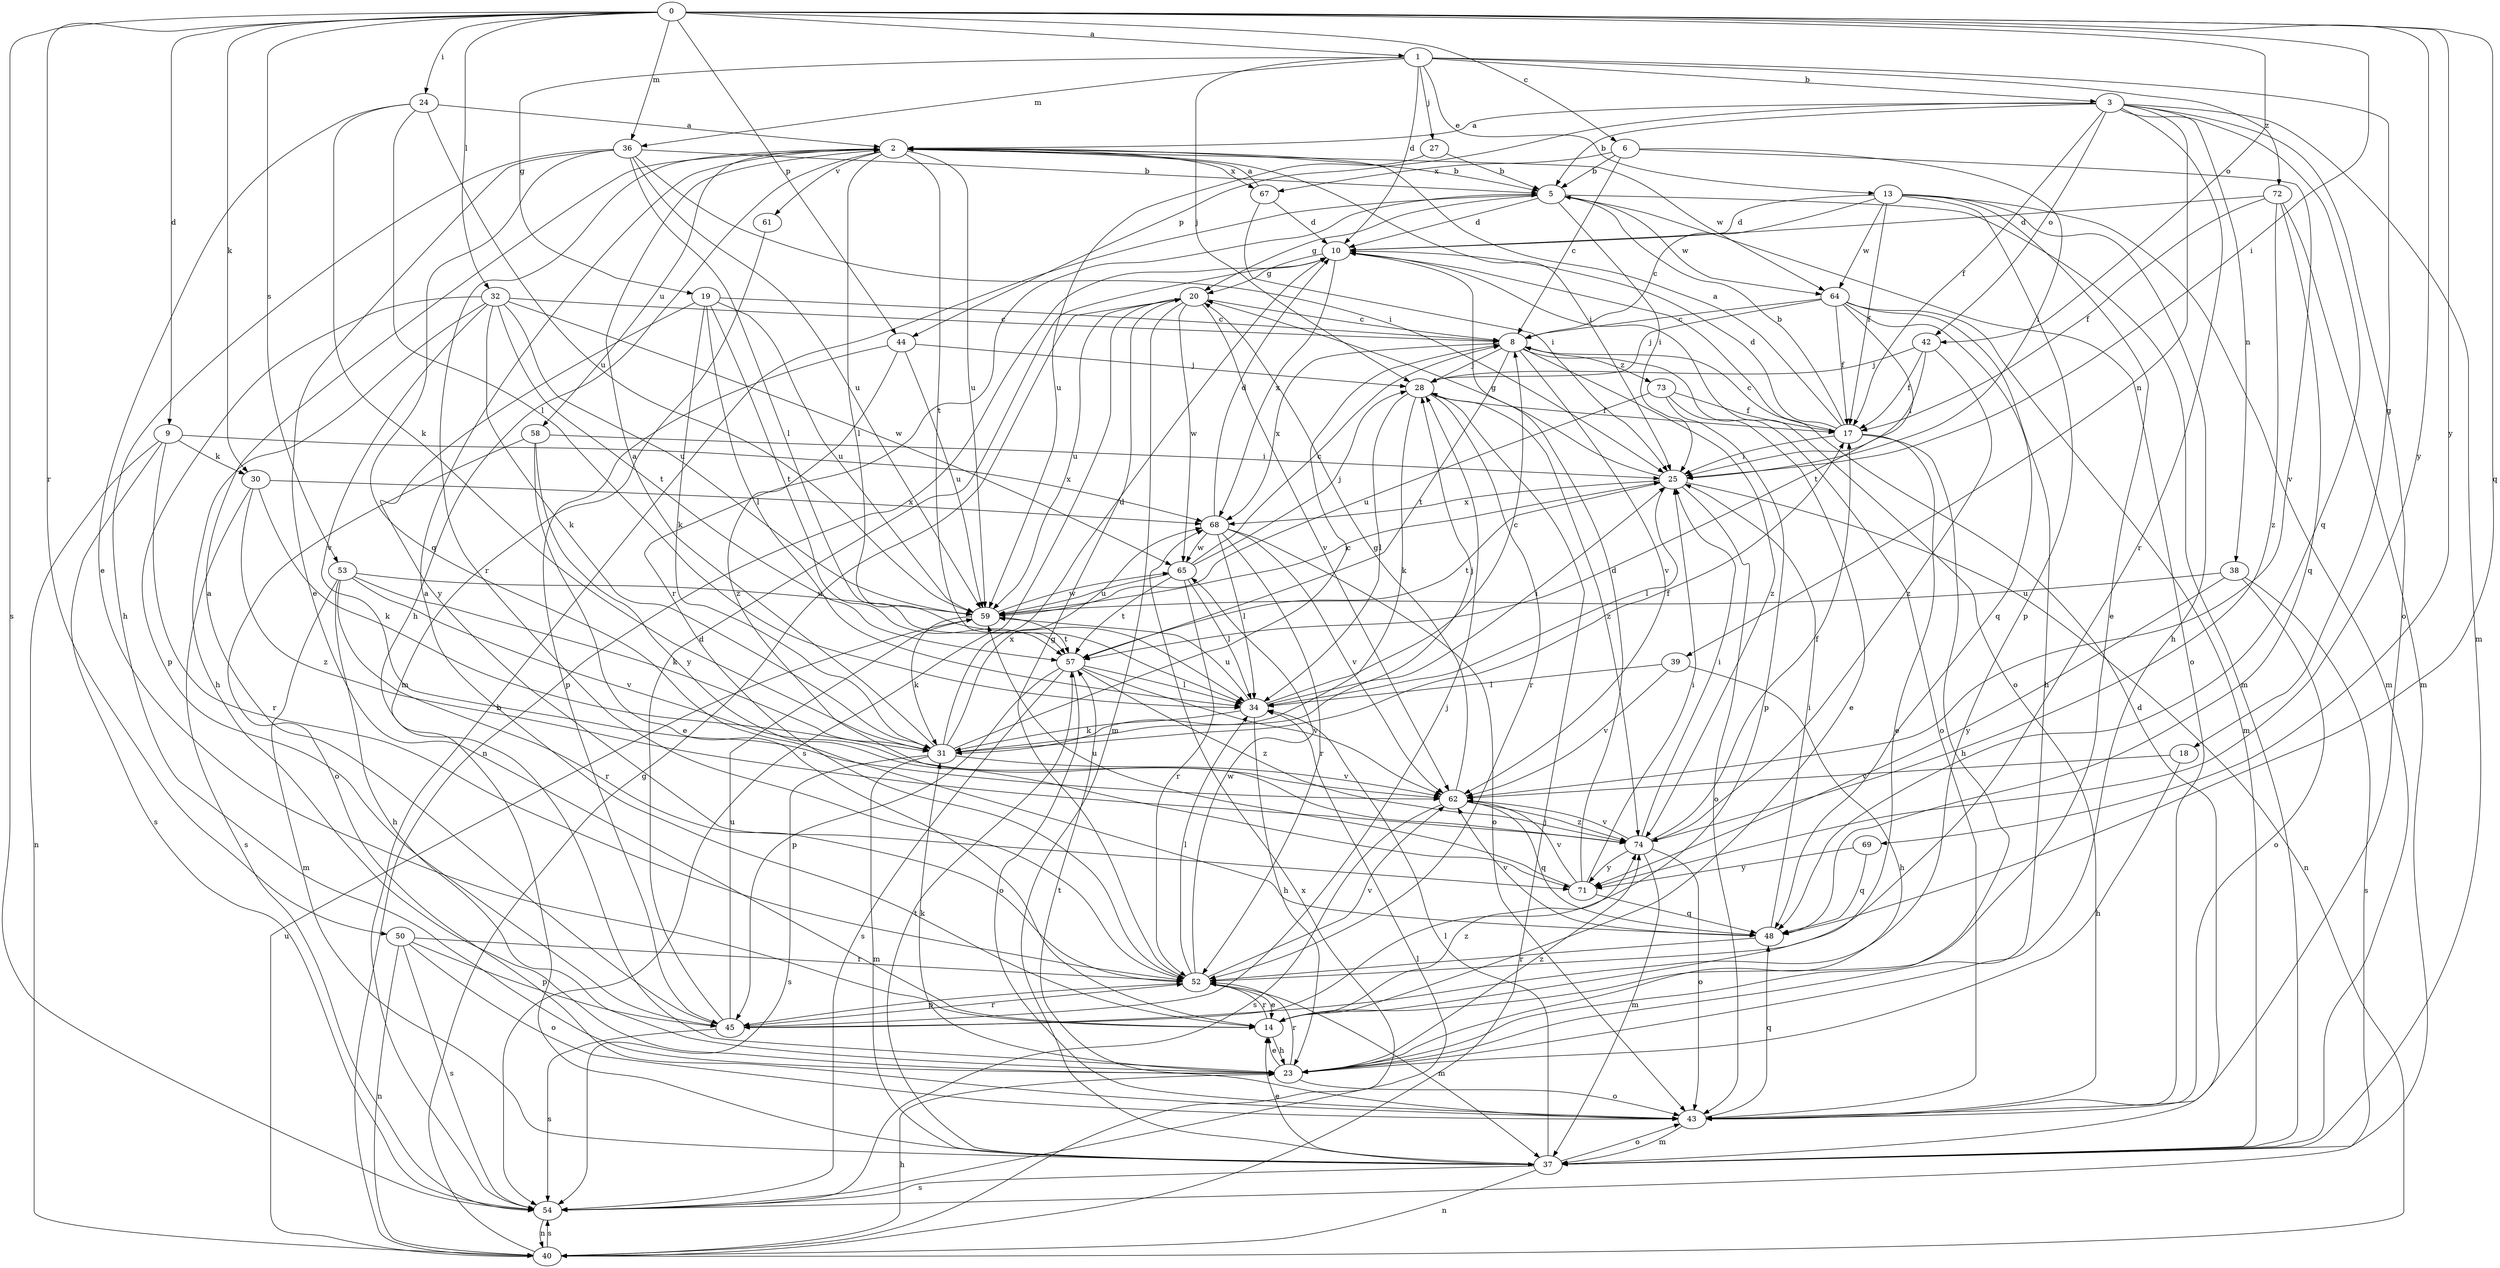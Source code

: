 strict digraph  {
0;
1;
2;
3;
5;
6;
8;
9;
10;
13;
14;
17;
18;
19;
20;
23;
24;
25;
27;
28;
30;
31;
32;
34;
36;
37;
38;
39;
40;
42;
43;
44;
45;
48;
50;
52;
53;
54;
57;
58;
59;
61;
62;
64;
65;
67;
68;
69;
71;
72;
73;
74;
0 -> 1  [label=a];
0 -> 6  [label=c];
0 -> 9  [label=d];
0 -> 24  [label=i];
0 -> 25  [label=i];
0 -> 30  [label=k];
0 -> 32  [label=l];
0 -> 36  [label=m];
0 -> 42  [label=o];
0 -> 44  [label=p];
0 -> 48  [label=q];
0 -> 50  [label=r];
0 -> 53  [label=s];
0 -> 54  [label=s];
0 -> 69  [label=y];
0 -> 71  [label=y];
1 -> 3  [label=b];
1 -> 10  [label=d];
1 -> 13  [label=e];
1 -> 18  [label=g];
1 -> 19  [label=g];
1 -> 27  [label=j];
1 -> 28  [label=j];
1 -> 36  [label=m];
1 -> 72  [label=z];
2 -> 5  [label=b];
2 -> 23  [label=h];
2 -> 25  [label=i];
2 -> 34  [label=l];
2 -> 52  [label=r];
2 -> 57  [label=t];
2 -> 58  [label=u];
2 -> 59  [label=u];
2 -> 61  [label=v];
2 -> 64  [label=w];
2 -> 67  [label=x];
3 -> 2  [label=a];
3 -> 5  [label=b];
3 -> 17  [label=f];
3 -> 37  [label=m];
3 -> 38  [label=n];
3 -> 39  [label=n];
3 -> 42  [label=o];
3 -> 43  [label=o];
3 -> 44  [label=p];
3 -> 48  [label=q];
3 -> 52  [label=r];
5 -> 10  [label=d];
5 -> 20  [label=g];
5 -> 25  [label=i];
5 -> 37  [label=m];
5 -> 43  [label=o];
5 -> 52  [label=r];
5 -> 64  [label=w];
6 -> 5  [label=b];
6 -> 8  [label=c];
6 -> 25  [label=i];
6 -> 62  [label=v];
6 -> 67  [label=x];
8 -> 28  [label=j];
8 -> 43  [label=o];
8 -> 57  [label=t];
8 -> 62  [label=v];
8 -> 68  [label=x];
8 -> 73  [label=z];
8 -> 74  [label=z];
9 -> 30  [label=k];
9 -> 40  [label=n];
9 -> 52  [label=r];
9 -> 54  [label=s];
9 -> 68  [label=x];
10 -> 20  [label=g];
10 -> 40  [label=n];
10 -> 43  [label=o];
10 -> 68  [label=x];
13 -> 8  [label=c];
13 -> 10  [label=d];
13 -> 14  [label=e];
13 -> 17  [label=f];
13 -> 23  [label=h];
13 -> 37  [label=m];
13 -> 45  [label=p];
13 -> 64  [label=w];
14 -> 2  [label=a];
14 -> 23  [label=h];
14 -> 52  [label=r];
14 -> 74  [label=z];
17 -> 2  [label=a];
17 -> 5  [label=b];
17 -> 8  [label=c];
17 -> 10  [label=d];
17 -> 14  [label=e];
17 -> 23  [label=h];
17 -> 25  [label=i];
18 -> 23  [label=h];
18 -> 62  [label=v];
19 -> 8  [label=c];
19 -> 31  [label=k];
19 -> 34  [label=l];
19 -> 57  [label=t];
19 -> 59  [label=u];
19 -> 71  [label=y];
20 -> 8  [label=c];
20 -> 37  [label=m];
20 -> 54  [label=s];
20 -> 59  [label=u];
20 -> 62  [label=v];
20 -> 65  [label=w];
23 -> 14  [label=e];
23 -> 31  [label=k];
23 -> 43  [label=o];
23 -> 52  [label=r];
23 -> 74  [label=z];
24 -> 2  [label=a];
24 -> 14  [label=e];
24 -> 31  [label=k];
24 -> 34  [label=l];
24 -> 59  [label=u];
25 -> 20  [label=g];
25 -> 34  [label=l];
25 -> 40  [label=n];
25 -> 43  [label=o];
25 -> 57  [label=t];
25 -> 68  [label=x];
27 -> 5  [label=b];
27 -> 59  [label=u];
28 -> 17  [label=f];
28 -> 31  [label=k];
28 -> 34  [label=l];
28 -> 52  [label=r];
28 -> 74  [label=z];
30 -> 31  [label=k];
30 -> 54  [label=s];
30 -> 68  [label=x];
30 -> 74  [label=z];
31 -> 2  [label=a];
31 -> 8  [label=c];
31 -> 10  [label=d];
31 -> 17  [label=f];
31 -> 28  [label=j];
31 -> 37  [label=m];
31 -> 54  [label=s];
31 -> 62  [label=v];
31 -> 68  [label=x];
32 -> 8  [label=c];
32 -> 23  [label=h];
32 -> 31  [label=k];
32 -> 45  [label=p];
32 -> 57  [label=t];
32 -> 59  [label=u];
32 -> 62  [label=v];
32 -> 65  [label=w];
34 -> 8  [label=c];
34 -> 23  [label=h];
34 -> 25  [label=i];
34 -> 31  [label=k];
34 -> 59  [label=u];
36 -> 5  [label=b];
36 -> 14  [label=e];
36 -> 23  [label=h];
36 -> 25  [label=i];
36 -> 34  [label=l];
36 -> 48  [label=q];
36 -> 59  [label=u];
37 -> 10  [label=d];
37 -> 14  [label=e];
37 -> 34  [label=l];
37 -> 40  [label=n];
37 -> 43  [label=o];
37 -> 54  [label=s];
37 -> 57  [label=t];
38 -> 43  [label=o];
38 -> 54  [label=s];
38 -> 59  [label=u];
38 -> 71  [label=y];
39 -> 23  [label=h];
39 -> 34  [label=l];
39 -> 62  [label=v];
40 -> 20  [label=g];
40 -> 23  [label=h];
40 -> 28  [label=j];
40 -> 54  [label=s];
40 -> 59  [label=u];
40 -> 68  [label=x];
42 -> 17  [label=f];
42 -> 25  [label=i];
42 -> 28  [label=j];
42 -> 74  [label=z];
43 -> 37  [label=m];
43 -> 48  [label=q];
43 -> 57  [label=t];
44 -> 28  [label=j];
44 -> 45  [label=p];
44 -> 59  [label=u];
44 -> 74  [label=z];
45 -> 2  [label=a];
45 -> 10  [label=d];
45 -> 28  [label=j];
45 -> 52  [label=r];
45 -> 54  [label=s];
45 -> 59  [label=u];
48 -> 25  [label=i];
48 -> 52  [label=r];
48 -> 62  [label=v];
50 -> 40  [label=n];
50 -> 43  [label=o];
50 -> 45  [label=p];
50 -> 52  [label=r];
50 -> 54  [label=s];
52 -> 14  [label=e];
52 -> 20  [label=g];
52 -> 34  [label=l];
52 -> 37  [label=m];
52 -> 45  [label=p];
52 -> 62  [label=v];
52 -> 65  [label=w];
53 -> 23  [label=h];
53 -> 31  [label=k];
53 -> 37  [label=m];
53 -> 52  [label=r];
53 -> 59  [label=u];
53 -> 62  [label=v];
54 -> 5  [label=b];
54 -> 34  [label=l];
54 -> 40  [label=n];
57 -> 34  [label=l];
57 -> 43  [label=o];
57 -> 45  [label=p];
57 -> 54  [label=s];
57 -> 62  [label=v];
57 -> 74  [label=z];
58 -> 14  [label=e];
58 -> 25  [label=i];
58 -> 43  [label=o];
58 -> 71  [label=y];
59 -> 25  [label=i];
59 -> 31  [label=k];
59 -> 57  [label=t];
59 -> 65  [label=w];
61 -> 37  [label=m];
62 -> 20  [label=g];
62 -> 48  [label=q];
62 -> 54  [label=s];
62 -> 74  [label=z];
64 -> 8  [label=c];
64 -> 17  [label=f];
64 -> 23  [label=h];
64 -> 28  [label=j];
64 -> 37  [label=m];
64 -> 48  [label=q];
64 -> 57  [label=t];
65 -> 8  [label=c];
65 -> 28  [label=j];
65 -> 34  [label=l];
65 -> 52  [label=r];
65 -> 57  [label=t];
65 -> 59  [label=u];
67 -> 2  [label=a];
67 -> 10  [label=d];
67 -> 25  [label=i];
68 -> 10  [label=d];
68 -> 34  [label=l];
68 -> 43  [label=o];
68 -> 52  [label=r];
68 -> 62  [label=v];
68 -> 65  [label=w];
69 -> 48  [label=q];
69 -> 71  [label=y];
71 -> 10  [label=d];
71 -> 25  [label=i];
71 -> 48  [label=q];
71 -> 59  [label=u];
71 -> 62  [label=v];
72 -> 10  [label=d];
72 -> 17  [label=f];
72 -> 37  [label=m];
72 -> 48  [label=q];
72 -> 74  [label=z];
73 -> 14  [label=e];
73 -> 17  [label=f];
73 -> 45  [label=p];
73 -> 59  [label=u];
74 -> 17  [label=f];
74 -> 25  [label=i];
74 -> 37  [label=m];
74 -> 43  [label=o];
74 -> 62  [label=v];
74 -> 71  [label=y];
}
